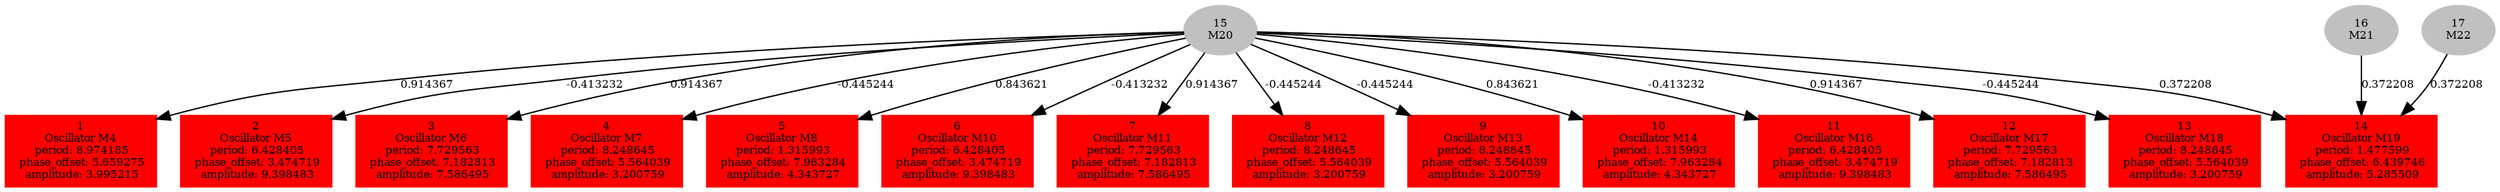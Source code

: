  digraph g{ forcelabels=true;
1 [label=<1<BR />Oscillator M4<BR /> period: 8.974185<BR /> phase_offset: 5.659275<BR /> amplitude: 3.995215>, shape=box,color=red,style=filled,fontsize=8];2 [label=<2<BR />Oscillator M5<BR /> period: 6.428405<BR /> phase_offset: 3.474719<BR /> amplitude: 9.398483>, shape=box,color=red,style=filled,fontsize=8];3 [label=<3<BR />Oscillator M6<BR /> period: 7.729563<BR /> phase_offset: 7.182813<BR /> amplitude: 7.586495>, shape=box,color=red,style=filled,fontsize=8];4 [label=<4<BR />Oscillator M7<BR /> period: 8.248645<BR /> phase_offset: 5.564039<BR /> amplitude: 3.200759>, shape=box,color=red,style=filled,fontsize=8];5 [label=<5<BR />Oscillator M8<BR /> period: 1.315993<BR /> phase_offset: 7.963284<BR /> amplitude: 4.343727>, shape=box,color=red,style=filled,fontsize=8];6 [label=<6<BR />Oscillator M10<BR /> period: 6.428405<BR /> phase_offset: 3.474719<BR /> amplitude: 9.398483>, shape=box,color=red,style=filled,fontsize=8];7 [label=<7<BR />Oscillator M11<BR /> period: 7.729563<BR /> phase_offset: 7.182813<BR /> amplitude: 7.586495>, shape=box,color=red,style=filled,fontsize=8];8 [label=<8<BR />Oscillator M12<BR /> period: 8.248645<BR /> phase_offset: 5.564039<BR /> amplitude: 3.200759>, shape=box,color=red,style=filled,fontsize=8];9 [label=<9<BR />Oscillator M13<BR /> period: 8.248645<BR /> phase_offset: 5.564039<BR /> amplitude: 3.200759>, shape=box,color=red,style=filled,fontsize=8];10 [label=<10<BR />Oscillator M14<BR /> period: 1.315993<BR /> phase_offset: 7.963284<BR /> amplitude: 4.343727>, shape=box,color=red,style=filled,fontsize=8];11 [label=<11<BR />Oscillator M16<BR /> period: 6.428405<BR /> phase_offset: 3.474719<BR /> amplitude: 9.398483>, shape=box,color=red,style=filled,fontsize=8];12 [label=<12<BR />Oscillator M17<BR /> period: 7.729563<BR /> phase_offset: 7.182813<BR /> amplitude: 7.586495>, shape=box,color=red,style=filled,fontsize=8];13 [label=<13<BR />Oscillator M18<BR /> period: 8.248645<BR /> phase_offset: 5.564039<BR /> amplitude: 3.200759>, shape=box,color=red,style=filled,fontsize=8];14 [label=<14<BR />Oscillator M19<BR /> period: 1.477599<BR /> phase_offset: 6.439746<BR /> amplitude: 5.285509>, shape=box,color=red,style=filled,fontsize=8];15[label=<15<BR/>M20>,color="grey",style=filled,fontsize=8];
16[label=<16<BR/>M21>,color="grey",style=filled,fontsize=8];
17[label=<17<BR/>M22>,color="grey",style=filled,fontsize=8];
15 -> 1[label="0.914367 ",fontsize="8"];
15 -> 2[label="-0.413232 ",fontsize="8"];
15 -> 3[label="0.914367 ",fontsize="8"];
15 -> 4[label="-0.445244 ",fontsize="8"];
15 -> 5[label="0.843621 ",fontsize="8"];
15 -> 6[label="-0.413232 ",fontsize="8"];
15 -> 7[label="0.914367 ",fontsize="8"];
15 -> 8[label="-0.445244 ",fontsize="8"];
15 -> 9[label="-0.445244 ",fontsize="8"];
15 -> 10[label="0.843621 ",fontsize="8"];
15 -> 11[label="-0.413232 ",fontsize="8"];
15 -> 12[label="0.914367 ",fontsize="8"];
15 -> 13[label="-0.445244 ",fontsize="8"];
15 -> 14[label="0.372208 ",fontsize="8"];
16 -> 14[label="0.372208 ",fontsize="8"];
17 -> 14[label="0.372208 ",fontsize="8"];
 }
